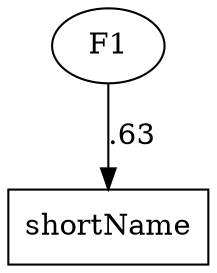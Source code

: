 digraph G {
    splines="FALSE";

    /* Entities */
    shortName [label="shortName", shapefile="icons/server.svg", width=0.05]
    
    /* Relationships */
    F1 -> shortName[label=".63"]

    /* Ranks */
    { rank=same; shortName; };
}